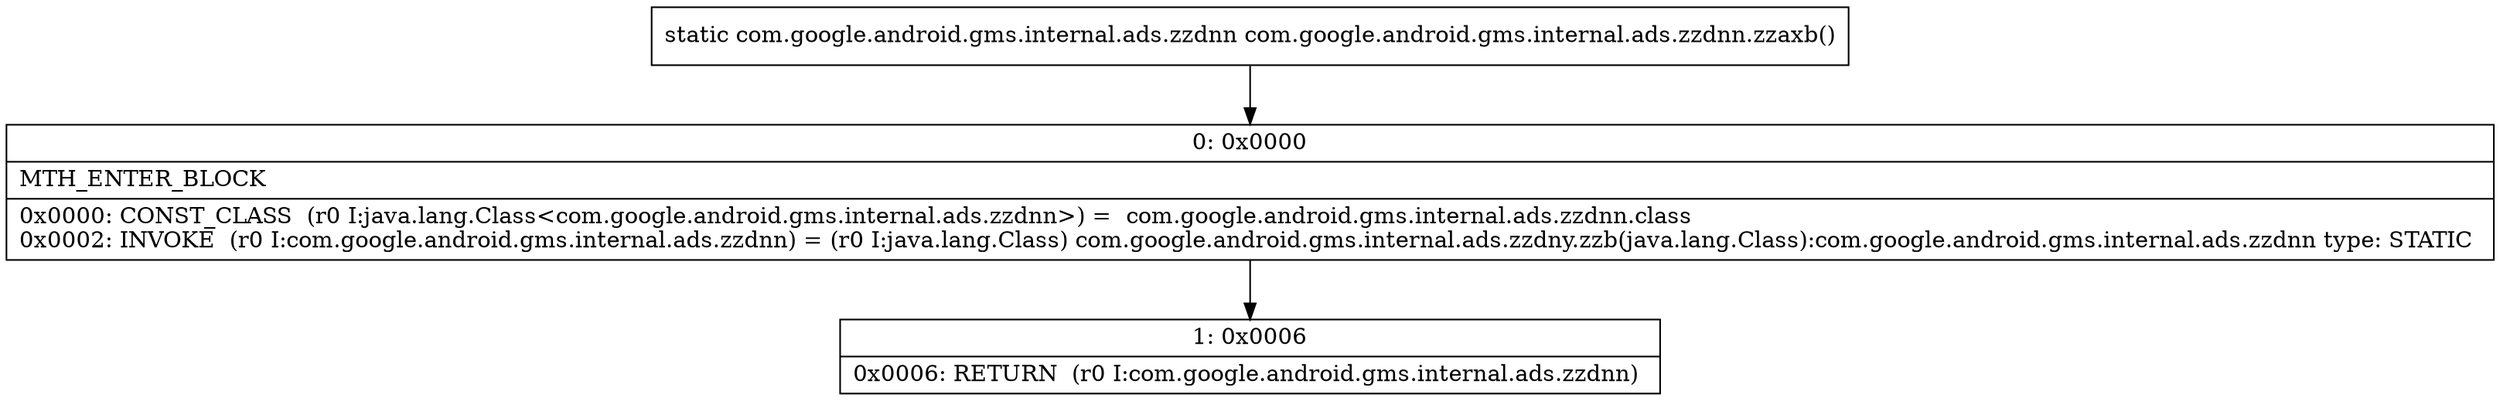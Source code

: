 digraph "CFG forcom.google.android.gms.internal.ads.zzdnn.zzaxb()Lcom\/google\/android\/gms\/internal\/ads\/zzdnn;" {
Node_0 [shape=record,label="{0\:\ 0x0000|MTH_ENTER_BLOCK\l|0x0000: CONST_CLASS  (r0 I:java.lang.Class\<com.google.android.gms.internal.ads.zzdnn\>) =  com.google.android.gms.internal.ads.zzdnn.class \l0x0002: INVOKE  (r0 I:com.google.android.gms.internal.ads.zzdnn) = (r0 I:java.lang.Class) com.google.android.gms.internal.ads.zzdny.zzb(java.lang.Class):com.google.android.gms.internal.ads.zzdnn type: STATIC \l}"];
Node_1 [shape=record,label="{1\:\ 0x0006|0x0006: RETURN  (r0 I:com.google.android.gms.internal.ads.zzdnn) \l}"];
MethodNode[shape=record,label="{static com.google.android.gms.internal.ads.zzdnn com.google.android.gms.internal.ads.zzdnn.zzaxb() }"];
MethodNode -> Node_0;
Node_0 -> Node_1;
}

